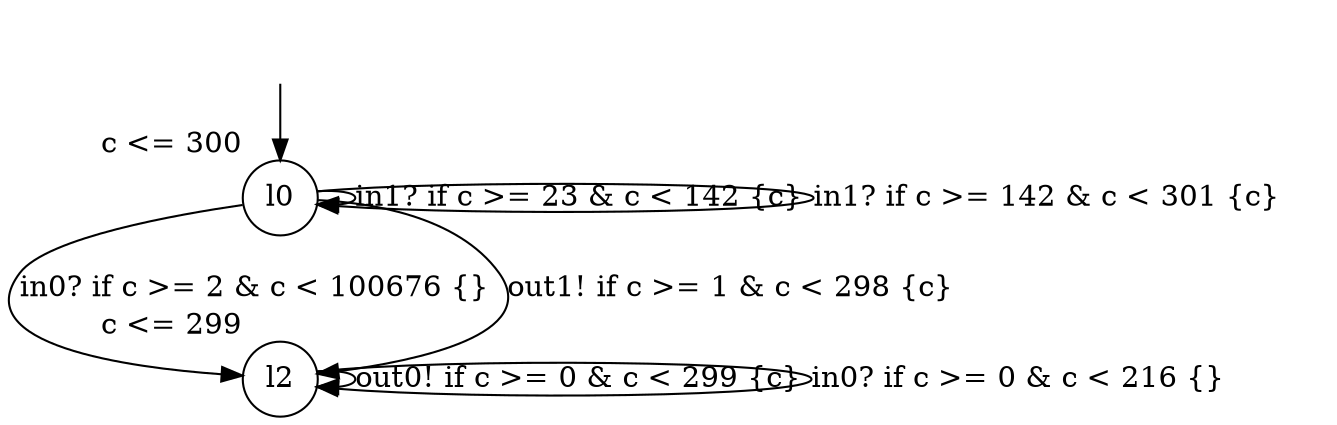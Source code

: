 digraph g {
__start0 [label="" shape="none"];
l0 [shape="circle" margin=0 label="l0", xlabel="c <= 300"];
l2 [shape="circle" margin=0 label="l2", xlabel="c <= 299"];
l0 -> l2 [label="in0? if c >= 2 & c < 100676 {} "];
l0 -> l0 [label="in1? if c >= 23 & c < 142 {c} "];
l0 -> l2 [label="out1! if c >= 1 & c < 298 {c} "];
l0 -> l0 [label="in1? if c >= 142 & c < 301 {c} "];
l2 -> l2 [label="out0! if c >= 0 & c < 299 {c} "];
l2 -> l2 [label="in0? if c >= 0 & c < 216 {} "];
__start0 -> l0;
}
